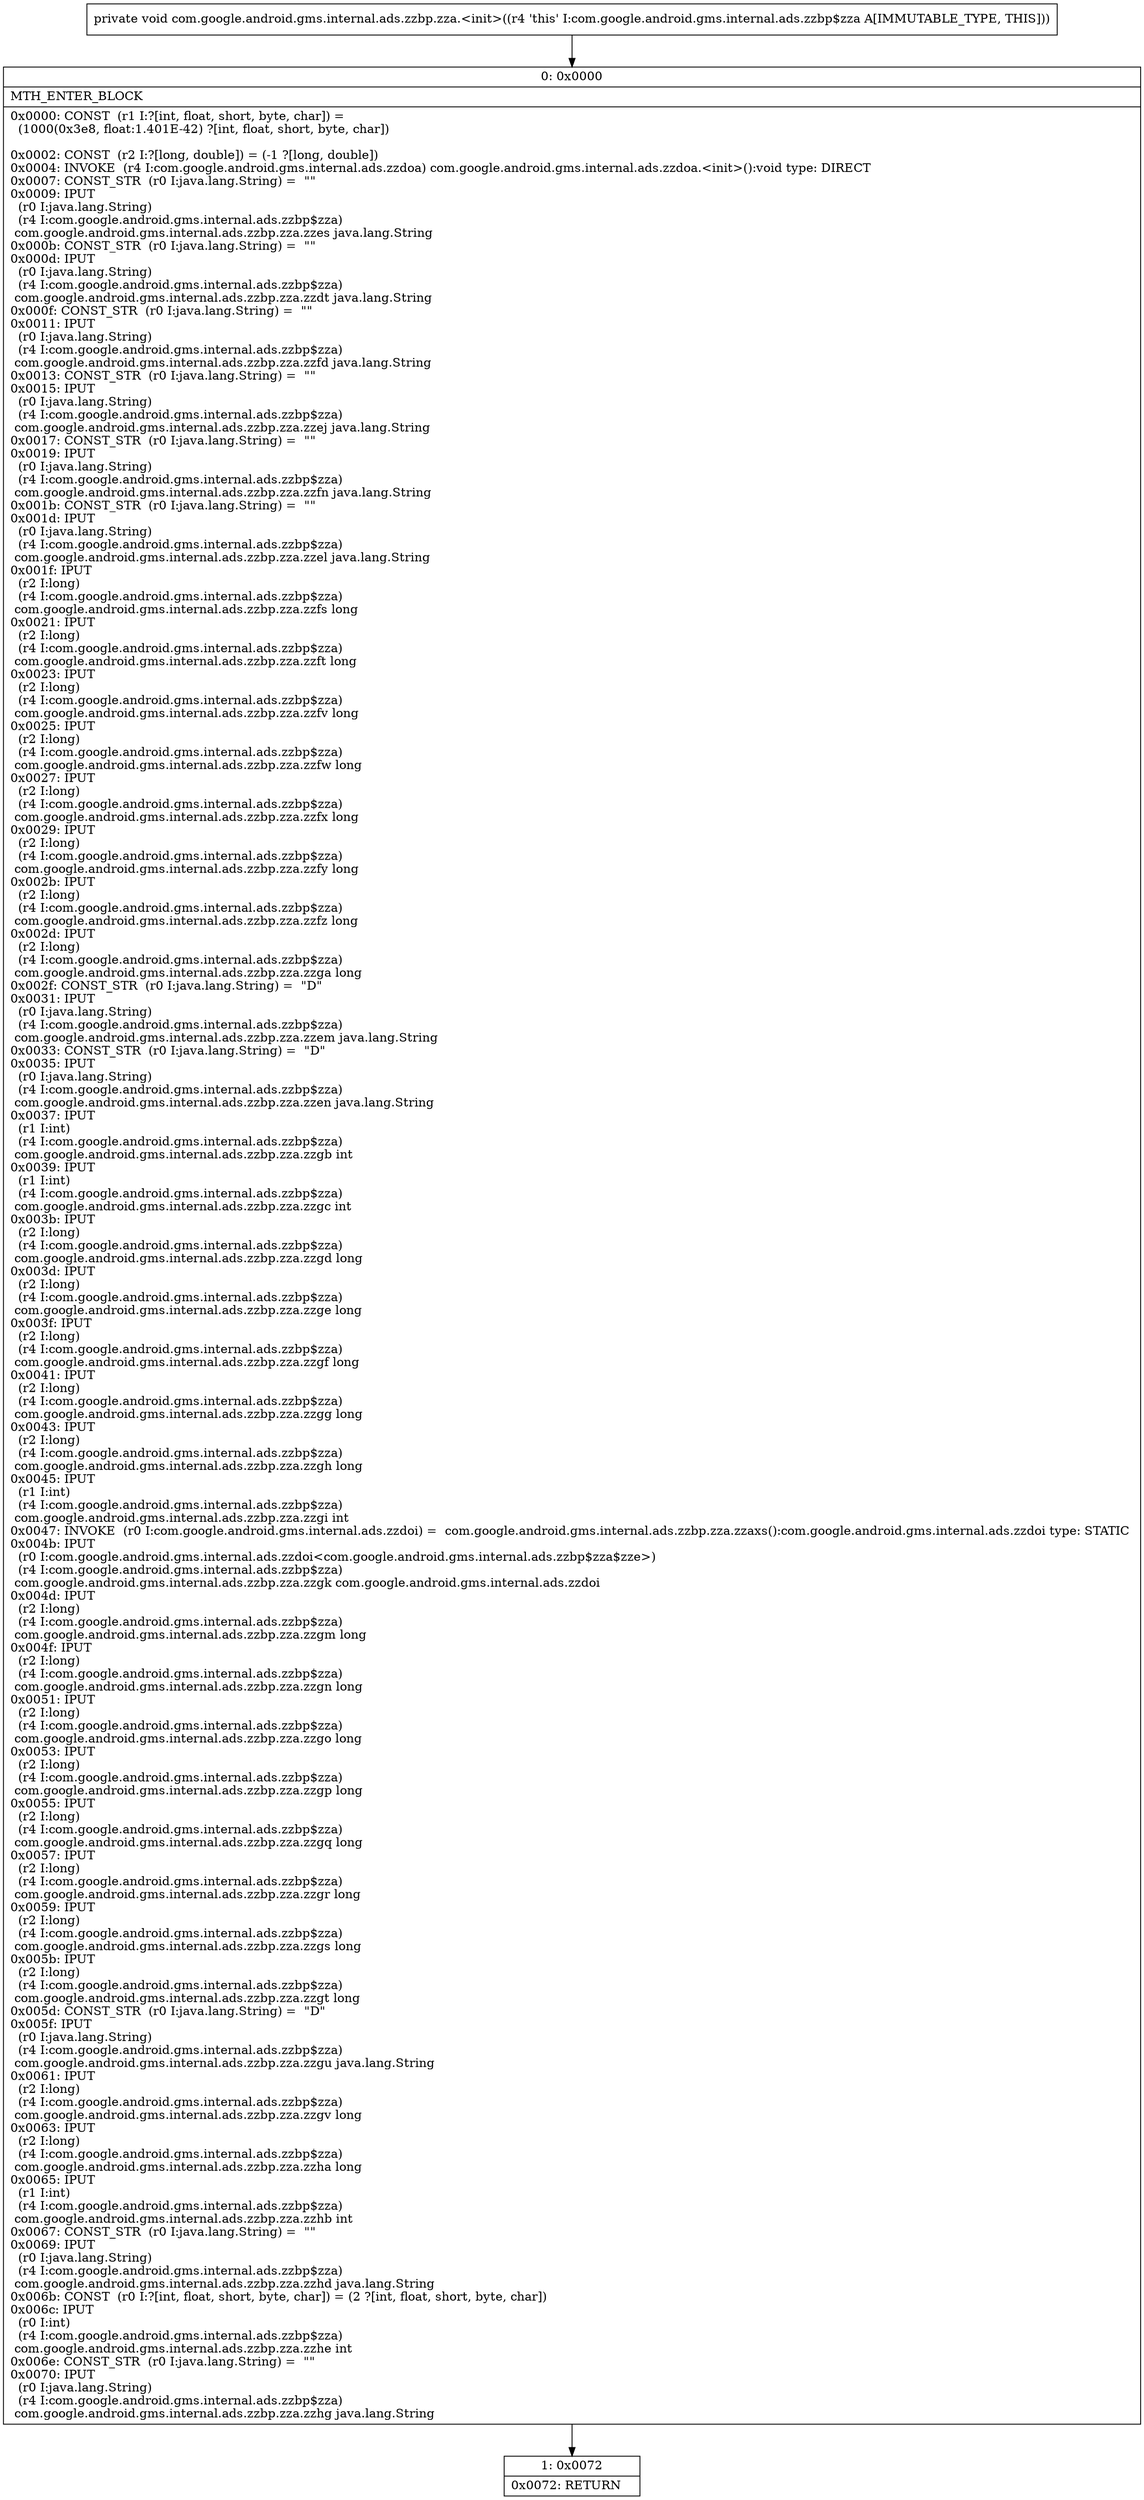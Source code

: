 digraph "CFG forcom.google.android.gms.internal.ads.zzbp.zza.\<init\>()V" {
Node_0 [shape=record,label="{0\:\ 0x0000|MTH_ENTER_BLOCK\l|0x0000: CONST  (r1 I:?[int, float, short, byte, char]) = \l  (1000(0x3e8, float:1.401E\-42) ?[int, float, short, byte, char])\l \l0x0002: CONST  (r2 I:?[long, double]) = (\-1 ?[long, double]) \l0x0004: INVOKE  (r4 I:com.google.android.gms.internal.ads.zzdoa) com.google.android.gms.internal.ads.zzdoa.\<init\>():void type: DIRECT \l0x0007: CONST_STR  (r0 I:java.lang.String) =  \"\" \l0x0009: IPUT  \l  (r0 I:java.lang.String)\l  (r4 I:com.google.android.gms.internal.ads.zzbp$zza)\l com.google.android.gms.internal.ads.zzbp.zza.zzes java.lang.String \l0x000b: CONST_STR  (r0 I:java.lang.String) =  \"\" \l0x000d: IPUT  \l  (r0 I:java.lang.String)\l  (r4 I:com.google.android.gms.internal.ads.zzbp$zza)\l com.google.android.gms.internal.ads.zzbp.zza.zzdt java.lang.String \l0x000f: CONST_STR  (r0 I:java.lang.String) =  \"\" \l0x0011: IPUT  \l  (r0 I:java.lang.String)\l  (r4 I:com.google.android.gms.internal.ads.zzbp$zza)\l com.google.android.gms.internal.ads.zzbp.zza.zzfd java.lang.String \l0x0013: CONST_STR  (r0 I:java.lang.String) =  \"\" \l0x0015: IPUT  \l  (r0 I:java.lang.String)\l  (r4 I:com.google.android.gms.internal.ads.zzbp$zza)\l com.google.android.gms.internal.ads.zzbp.zza.zzej java.lang.String \l0x0017: CONST_STR  (r0 I:java.lang.String) =  \"\" \l0x0019: IPUT  \l  (r0 I:java.lang.String)\l  (r4 I:com.google.android.gms.internal.ads.zzbp$zza)\l com.google.android.gms.internal.ads.zzbp.zza.zzfn java.lang.String \l0x001b: CONST_STR  (r0 I:java.lang.String) =  \"\" \l0x001d: IPUT  \l  (r0 I:java.lang.String)\l  (r4 I:com.google.android.gms.internal.ads.zzbp$zza)\l com.google.android.gms.internal.ads.zzbp.zza.zzel java.lang.String \l0x001f: IPUT  \l  (r2 I:long)\l  (r4 I:com.google.android.gms.internal.ads.zzbp$zza)\l com.google.android.gms.internal.ads.zzbp.zza.zzfs long \l0x0021: IPUT  \l  (r2 I:long)\l  (r4 I:com.google.android.gms.internal.ads.zzbp$zza)\l com.google.android.gms.internal.ads.zzbp.zza.zzft long \l0x0023: IPUT  \l  (r2 I:long)\l  (r4 I:com.google.android.gms.internal.ads.zzbp$zza)\l com.google.android.gms.internal.ads.zzbp.zza.zzfv long \l0x0025: IPUT  \l  (r2 I:long)\l  (r4 I:com.google.android.gms.internal.ads.zzbp$zza)\l com.google.android.gms.internal.ads.zzbp.zza.zzfw long \l0x0027: IPUT  \l  (r2 I:long)\l  (r4 I:com.google.android.gms.internal.ads.zzbp$zza)\l com.google.android.gms.internal.ads.zzbp.zza.zzfx long \l0x0029: IPUT  \l  (r2 I:long)\l  (r4 I:com.google.android.gms.internal.ads.zzbp$zza)\l com.google.android.gms.internal.ads.zzbp.zza.zzfy long \l0x002b: IPUT  \l  (r2 I:long)\l  (r4 I:com.google.android.gms.internal.ads.zzbp$zza)\l com.google.android.gms.internal.ads.zzbp.zza.zzfz long \l0x002d: IPUT  \l  (r2 I:long)\l  (r4 I:com.google.android.gms.internal.ads.zzbp$zza)\l com.google.android.gms.internal.ads.zzbp.zza.zzga long \l0x002f: CONST_STR  (r0 I:java.lang.String) =  \"D\" \l0x0031: IPUT  \l  (r0 I:java.lang.String)\l  (r4 I:com.google.android.gms.internal.ads.zzbp$zza)\l com.google.android.gms.internal.ads.zzbp.zza.zzem java.lang.String \l0x0033: CONST_STR  (r0 I:java.lang.String) =  \"D\" \l0x0035: IPUT  \l  (r0 I:java.lang.String)\l  (r4 I:com.google.android.gms.internal.ads.zzbp$zza)\l com.google.android.gms.internal.ads.zzbp.zza.zzen java.lang.String \l0x0037: IPUT  \l  (r1 I:int)\l  (r4 I:com.google.android.gms.internal.ads.zzbp$zza)\l com.google.android.gms.internal.ads.zzbp.zza.zzgb int \l0x0039: IPUT  \l  (r1 I:int)\l  (r4 I:com.google.android.gms.internal.ads.zzbp$zza)\l com.google.android.gms.internal.ads.zzbp.zza.zzgc int \l0x003b: IPUT  \l  (r2 I:long)\l  (r4 I:com.google.android.gms.internal.ads.zzbp$zza)\l com.google.android.gms.internal.ads.zzbp.zza.zzgd long \l0x003d: IPUT  \l  (r2 I:long)\l  (r4 I:com.google.android.gms.internal.ads.zzbp$zza)\l com.google.android.gms.internal.ads.zzbp.zza.zzge long \l0x003f: IPUT  \l  (r2 I:long)\l  (r4 I:com.google.android.gms.internal.ads.zzbp$zza)\l com.google.android.gms.internal.ads.zzbp.zza.zzgf long \l0x0041: IPUT  \l  (r2 I:long)\l  (r4 I:com.google.android.gms.internal.ads.zzbp$zza)\l com.google.android.gms.internal.ads.zzbp.zza.zzgg long \l0x0043: IPUT  \l  (r2 I:long)\l  (r4 I:com.google.android.gms.internal.ads.zzbp$zza)\l com.google.android.gms.internal.ads.zzbp.zza.zzgh long \l0x0045: IPUT  \l  (r1 I:int)\l  (r4 I:com.google.android.gms.internal.ads.zzbp$zza)\l com.google.android.gms.internal.ads.zzbp.zza.zzgi int \l0x0047: INVOKE  (r0 I:com.google.android.gms.internal.ads.zzdoi) =  com.google.android.gms.internal.ads.zzbp.zza.zzaxs():com.google.android.gms.internal.ads.zzdoi type: STATIC \l0x004b: IPUT  \l  (r0 I:com.google.android.gms.internal.ads.zzdoi\<com.google.android.gms.internal.ads.zzbp$zza$zze\>)\l  (r4 I:com.google.android.gms.internal.ads.zzbp$zza)\l com.google.android.gms.internal.ads.zzbp.zza.zzgk com.google.android.gms.internal.ads.zzdoi \l0x004d: IPUT  \l  (r2 I:long)\l  (r4 I:com.google.android.gms.internal.ads.zzbp$zza)\l com.google.android.gms.internal.ads.zzbp.zza.zzgm long \l0x004f: IPUT  \l  (r2 I:long)\l  (r4 I:com.google.android.gms.internal.ads.zzbp$zza)\l com.google.android.gms.internal.ads.zzbp.zza.zzgn long \l0x0051: IPUT  \l  (r2 I:long)\l  (r4 I:com.google.android.gms.internal.ads.zzbp$zza)\l com.google.android.gms.internal.ads.zzbp.zza.zzgo long \l0x0053: IPUT  \l  (r2 I:long)\l  (r4 I:com.google.android.gms.internal.ads.zzbp$zza)\l com.google.android.gms.internal.ads.zzbp.zza.zzgp long \l0x0055: IPUT  \l  (r2 I:long)\l  (r4 I:com.google.android.gms.internal.ads.zzbp$zza)\l com.google.android.gms.internal.ads.zzbp.zza.zzgq long \l0x0057: IPUT  \l  (r2 I:long)\l  (r4 I:com.google.android.gms.internal.ads.zzbp$zza)\l com.google.android.gms.internal.ads.zzbp.zza.zzgr long \l0x0059: IPUT  \l  (r2 I:long)\l  (r4 I:com.google.android.gms.internal.ads.zzbp$zza)\l com.google.android.gms.internal.ads.zzbp.zza.zzgs long \l0x005b: IPUT  \l  (r2 I:long)\l  (r4 I:com.google.android.gms.internal.ads.zzbp$zza)\l com.google.android.gms.internal.ads.zzbp.zza.zzgt long \l0x005d: CONST_STR  (r0 I:java.lang.String) =  \"D\" \l0x005f: IPUT  \l  (r0 I:java.lang.String)\l  (r4 I:com.google.android.gms.internal.ads.zzbp$zza)\l com.google.android.gms.internal.ads.zzbp.zza.zzgu java.lang.String \l0x0061: IPUT  \l  (r2 I:long)\l  (r4 I:com.google.android.gms.internal.ads.zzbp$zza)\l com.google.android.gms.internal.ads.zzbp.zza.zzgv long \l0x0063: IPUT  \l  (r2 I:long)\l  (r4 I:com.google.android.gms.internal.ads.zzbp$zza)\l com.google.android.gms.internal.ads.zzbp.zza.zzha long \l0x0065: IPUT  \l  (r1 I:int)\l  (r4 I:com.google.android.gms.internal.ads.zzbp$zza)\l com.google.android.gms.internal.ads.zzbp.zza.zzhb int \l0x0067: CONST_STR  (r0 I:java.lang.String) =  \"\" \l0x0069: IPUT  \l  (r0 I:java.lang.String)\l  (r4 I:com.google.android.gms.internal.ads.zzbp$zza)\l com.google.android.gms.internal.ads.zzbp.zza.zzhd java.lang.String \l0x006b: CONST  (r0 I:?[int, float, short, byte, char]) = (2 ?[int, float, short, byte, char]) \l0x006c: IPUT  \l  (r0 I:int)\l  (r4 I:com.google.android.gms.internal.ads.zzbp$zza)\l com.google.android.gms.internal.ads.zzbp.zza.zzhe int \l0x006e: CONST_STR  (r0 I:java.lang.String) =  \"\" \l0x0070: IPUT  \l  (r0 I:java.lang.String)\l  (r4 I:com.google.android.gms.internal.ads.zzbp$zza)\l com.google.android.gms.internal.ads.zzbp.zza.zzhg java.lang.String \l}"];
Node_1 [shape=record,label="{1\:\ 0x0072|0x0072: RETURN   \l}"];
MethodNode[shape=record,label="{private void com.google.android.gms.internal.ads.zzbp.zza.\<init\>((r4 'this' I:com.google.android.gms.internal.ads.zzbp$zza A[IMMUTABLE_TYPE, THIS])) }"];
MethodNode -> Node_0;
Node_0 -> Node_1;
}

